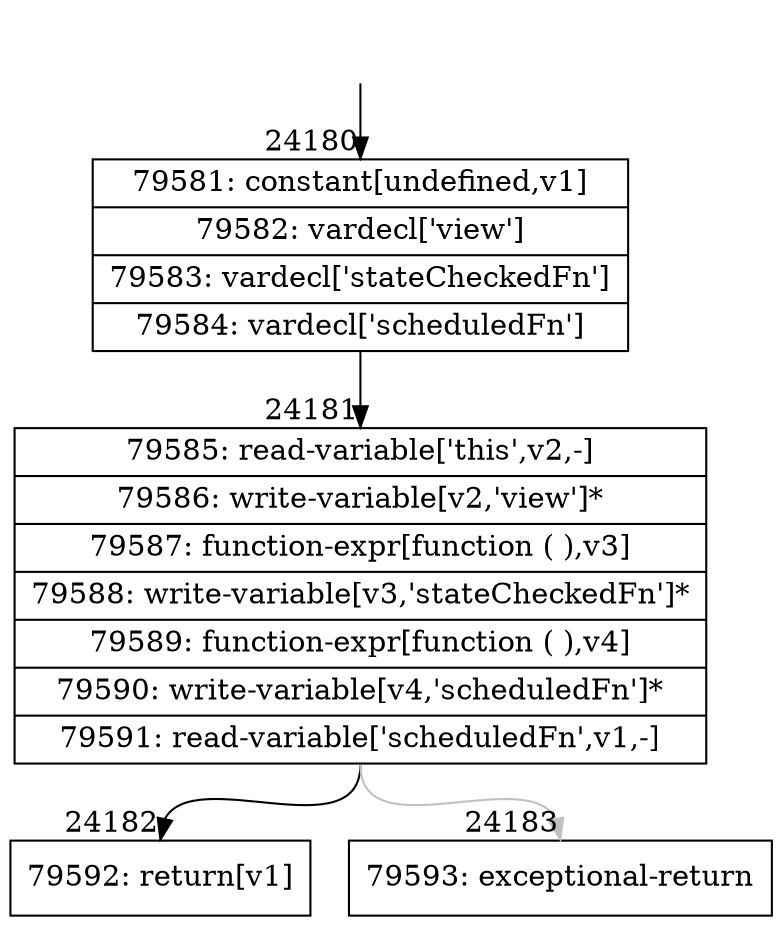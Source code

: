 digraph {
rankdir="TD"
BB_entry2116[shape=none,label=""];
BB_entry2116 -> BB24180 [tailport=s, headport=n, headlabel="    24180"]
BB24180 [shape=record label="{79581: constant[undefined,v1]|79582: vardecl['view']|79583: vardecl['stateCheckedFn']|79584: vardecl['scheduledFn']}" ] 
BB24180 -> BB24181 [tailport=s, headport=n, headlabel="      24181"]
BB24181 [shape=record label="{79585: read-variable['this',v2,-]|79586: write-variable[v2,'view']*|79587: function-expr[function ( ),v3]|79588: write-variable[v3,'stateCheckedFn']*|79589: function-expr[function ( ),v4]|79590: write-variable[v4,'scheduledFn']*|79591: read-variable['scheduledFn',v1,-]}" ] 
BB24181 -> BB24182 [tailport=s, headport=n, headlabel="      24182"]
BB24181 -> BB24183 [tailport=s, headport=n, color=gray, headlabel="      24183"]
BB24182 [shape=record label="{79592: return[v1]}" ] 
BB24183 [shape=record label="{79593: exceptional-return}" ] 
//#$~ 45664
}
